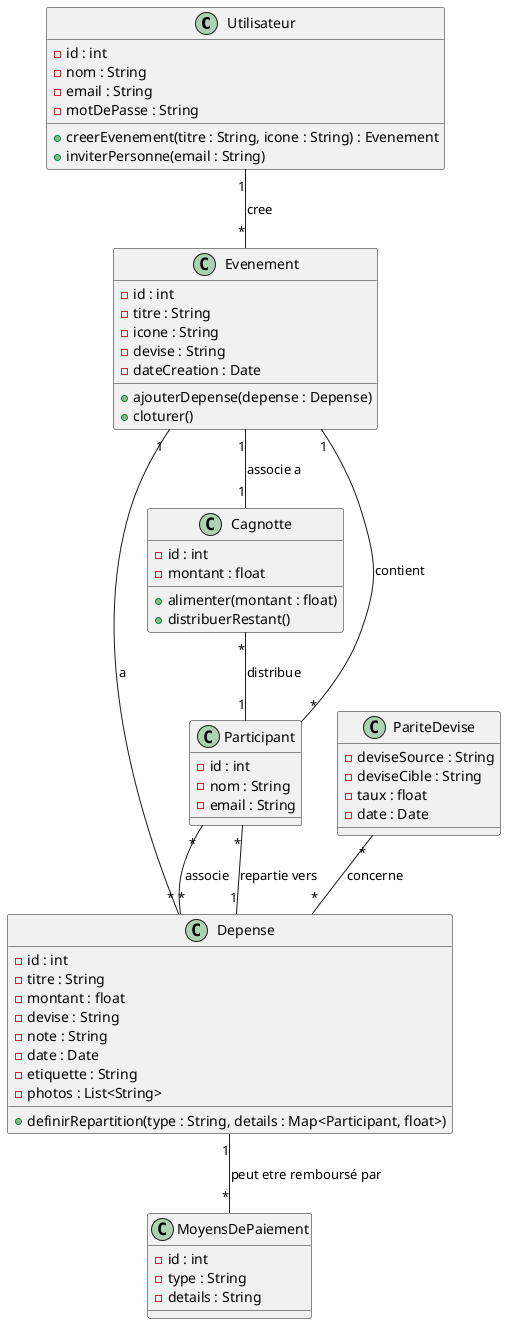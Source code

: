 @startuml
class Utilisateur {
    - id : int
    - nom : String
    - email : String
    - motDePasse : String
    + creerEvenement(titre : String, icone : String) : Evenement
    + inviterPersonne(email : String)
}

class Evenement {
    - id : int
    - titre : String
    - icone : String
    - devise : String
    - dateCreation : Date
    + ajouterDepense(depense : Depense)
    + cloturer()
}

class Participant {
    - id : int
    - nom : String
    - email : String
}

class Depense {
    - id : int
    - titre : String
    - montant : float
    - devise : String
    - note : String
    - date : Date
    - etiquette : String
    - photos : List<String>
    + definirRepartition(type : String, details : Map<Participant, float>)
}

class MoyensDePaiement {
    - id : int
    - type : String
    - details : String
}

class Cagnotte {
    - id : int
    - montant : float
    + alimenter(montant : float)
    + distribuerRestant()
}

class PariteDevise {
    - deviseSource : String
    - deviseCible : String
    - taux : float
    - date : Date
}

Utilisateur "1" -- "*" Evenement : "cree"
Evenement "1" -- "*" Participant : "contient"
Participant "*" -- "*" Depense : "associe"
Evenement "1" -- "*" Depense : "a"
Depense "1" -- "*" Participant : "repartie vers"
Depense "1" -- "*" MoyensDePaiement : "peut etre remboursé par"
Evenement "1" -- "1" Cagnotte : "associe a"
Cagnotte "*" -- "1" Participant : "distribue"
PariteDevise "*" -- "*" Depense : "concerne"
@enduml
